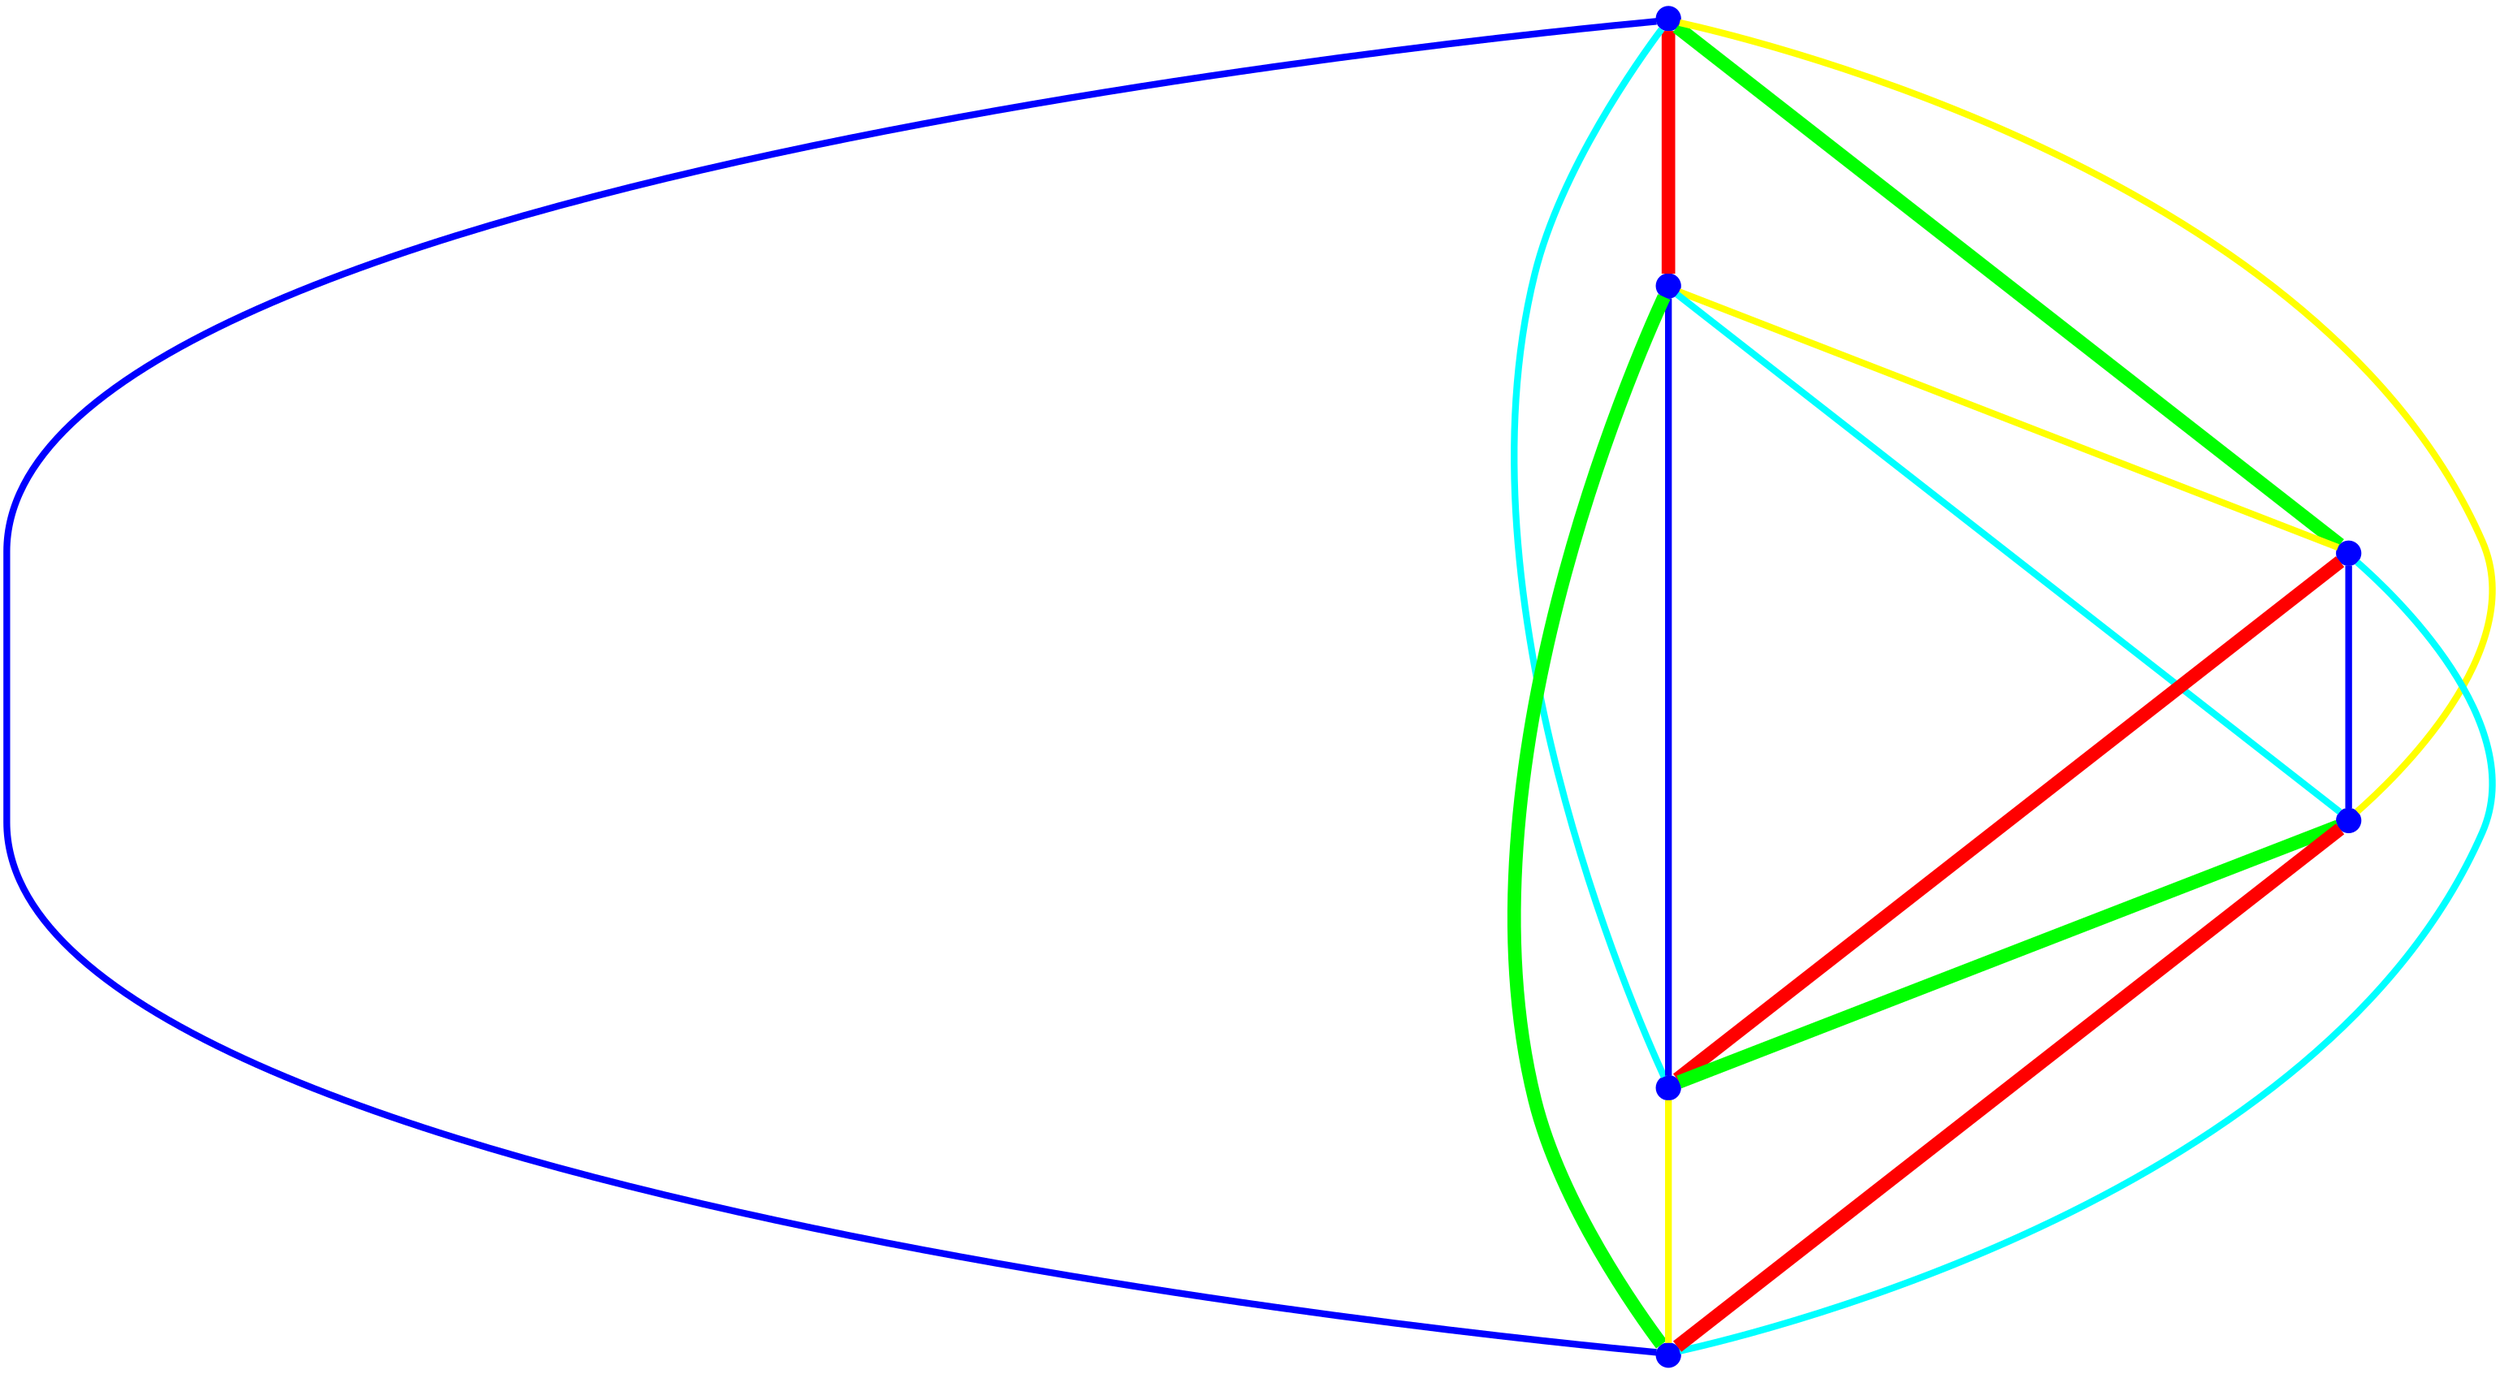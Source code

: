 graph {
ranksep=2
nodesep=2
node [label="" shape=circle style=filled fixedsize=true color=blue fillcolor=blue width=0.2];
"1" -- "2" [style="solid",penwidth="8",color="red"];
"1" -- "3" [style="solid",penwidth="8",color="green"];
"1" -- "4" [style="solid",penwidth="4",color="yellow"];
"1" -- "5" [style="solid",penwidth="4",color="cyan"];
"1" -- "6" [style="solid",penwidth="4",color="blue"];
"2" -- "3" [style="solid",penwidth="4",color="yellow"];
"2" -- "4" [style="solid",penwidth="4",color="cyan"];
"2" -- "5" [style="solid",penwidth="4",color="blue"];
"2" -- "6" [style="solid",penwidth="8",color="green"];
"3" -- "4" [style="solid",penwidth="4",color="blue"];
"3" -- "5" [style="solid",penwidth="8",color="red"];
"3" -- "6" [style="solid",penwidth="4",color="cyan"];
"4" -- "5" [style="solid",penwidth="8",color="green"];
"4" -- "6" [style="solid",penwidth="8",color="red"];
"5" -- "6" [style="solid",penwidth="4",color="yellow"];
}
